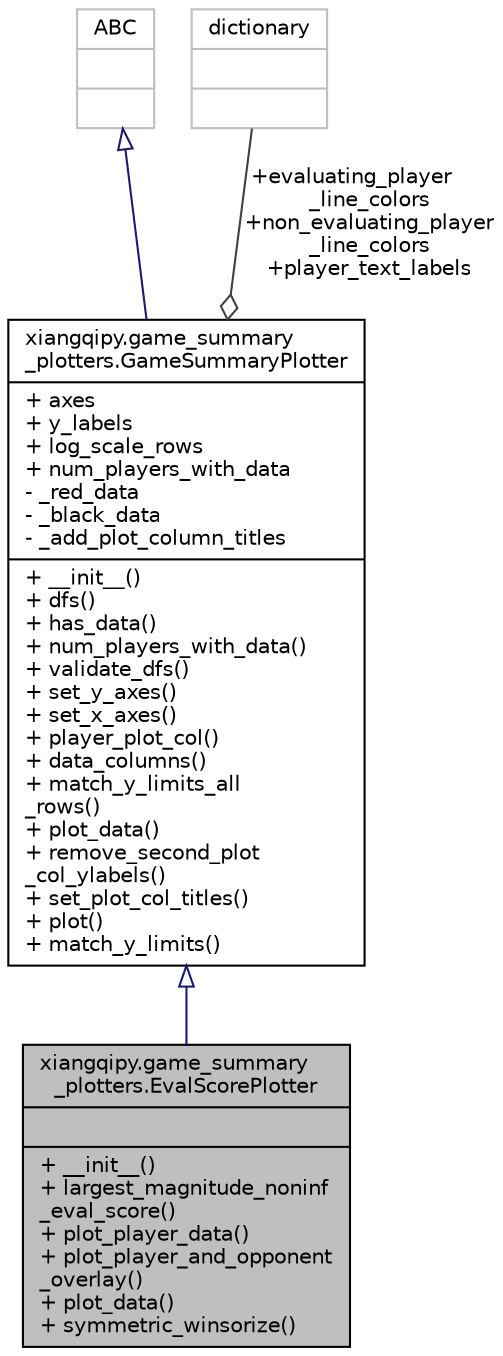 digraph "xiangqipy.game_summary_plotters.EvalScorePlotter"
{
 // LATEX_PDF_SIZE
  edge [fontname="Helvetica",fontsize="10",labelfontname="Helvetica",labelfontsize="10"];
  node [fontname="Helvetica",fontsize="10",shape=record];
  Node1 [label="{xiangqipy.game_summary\l_plotters.EvalScorePlotter\n||+ __init__()\l+ largest_magnitude_noninf\l_eval_score()\l+ plot_player_data()\l+ plot_player_and_opponent\l_overlay()\l+ plot_data()\l+ symmetric_winsorize()\l}",height=0.2,width=0.4,color="black", fillcolor="grey75", style="filled", fontcolor="black",tooltip="Implements GameSummaryPlotter, and plots evaluated score of each move of each Player using a Minimax ..."];
  Node2 -> Node1 [dir="back",color="midnightblue",fontsize="10",style="solid",arrowtail="onormal",fontname="Helvetica"];
  Node2 [label="{xiangqipy.game_summary\l_plotters.GameSummaryPlotter\n|+ axes\l+ y_labels\l+ log_scale_rows\l+ num_players_with_data\l- _red_data\l- _black_data\l- _add_plot_column_titles\l|+ __init__()\l+ dfs()\l+ has_data()\l+ num_players_with_data()\l+ validate_dfs()\l+ set_y_axes()\l+ set_x_axes()\l+ player_plot_col()\l+ data_columns()\l+ match_y_limits_all\l_rows()\l+ plot_data()\l+ remove_second_plot\l_col_ylabels()\l+ set_plot_col_titles()\l+ plot()\l+ match_y_limits()\l}",height=0.2,width=0.4,color="black", fillcolor="white", style="filled",URL="$classxiangqipy_1_1game__summary__plotters_1_1GameSummaryPlotter.html",tooltip="Abstract base class for plotting data stored in pandas dataframes (one df for each player) to a numpy..."];
  Node3 -> Node2 [dir="back",color="midnightblue",fontsize="10",style="solid",arrowtail="onormal",fontname="Helvetica"];
  Node3 [label="{ABC\n||}",height=0.2,width=0.4,color="grey75", fillcolor="white", style="filled",tooltip=" "];
  Node4 -> Node2 [color="grey25",fontsize="10",style="solid",label=" +evaluating_player\l_line_colors\n+non_evaluating_player\l_line_colors\n+player_text_labels" ,arrowhead="odiamond",fontname="Helvetica"];
  Node4 [label="{dictionary\n||}",height=0.2,width=0.4,color="grey75", fillcolor="white", style="filled",tooltip=" "];
}
